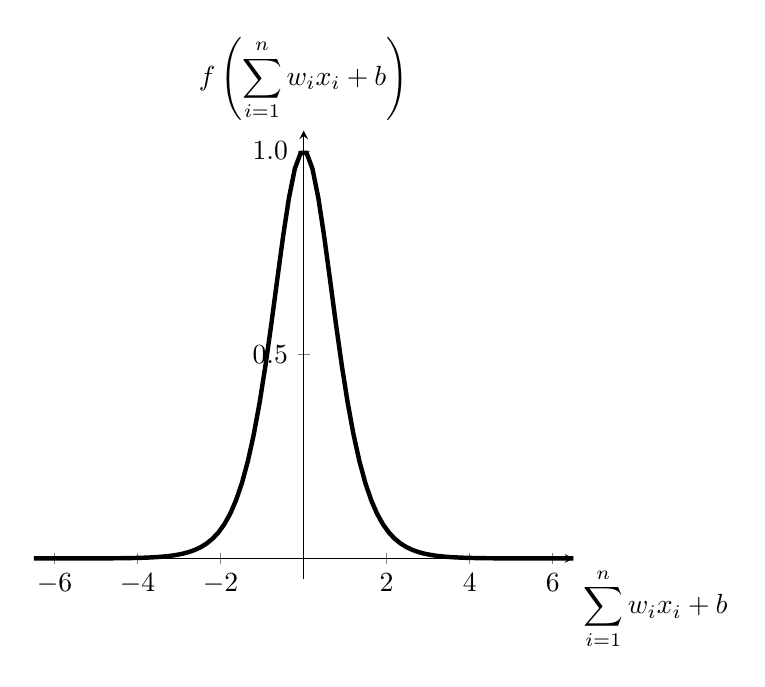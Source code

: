 \begin{tikzpicture}
        \begin{axis}%
        [ 
            axis x line=center,
            axis y line=center,
            xtick={-6,-4,...,6},
            ytick={0,.5,1},
            y tick label style={
        /pgf/number format/.cd,
            fixed,
            fixed zerofill,
            precision=1,
        /tikz/.cd
    },
            xlabel={$\displaystyle \sum_{i=1}^n{w_ix_i} + b$},
            ylabel={$\displaystyle f\left(\sum_{i=1}^n{w_ix_i} + b\right)$},
            xlabel style={below right},
            ylabel style={above},
            xmin=-6.5,
            xmax=6.5,
            ymin=-0.05,
            ymax=1.05,
            domain=-7:7
        ]
            \addplot+[black,mark=none,samples=100,domain=-7:7,ultra thick] (x,{1-tanh(x)^2});
        \end{axis}
 \end{tikzpicture}